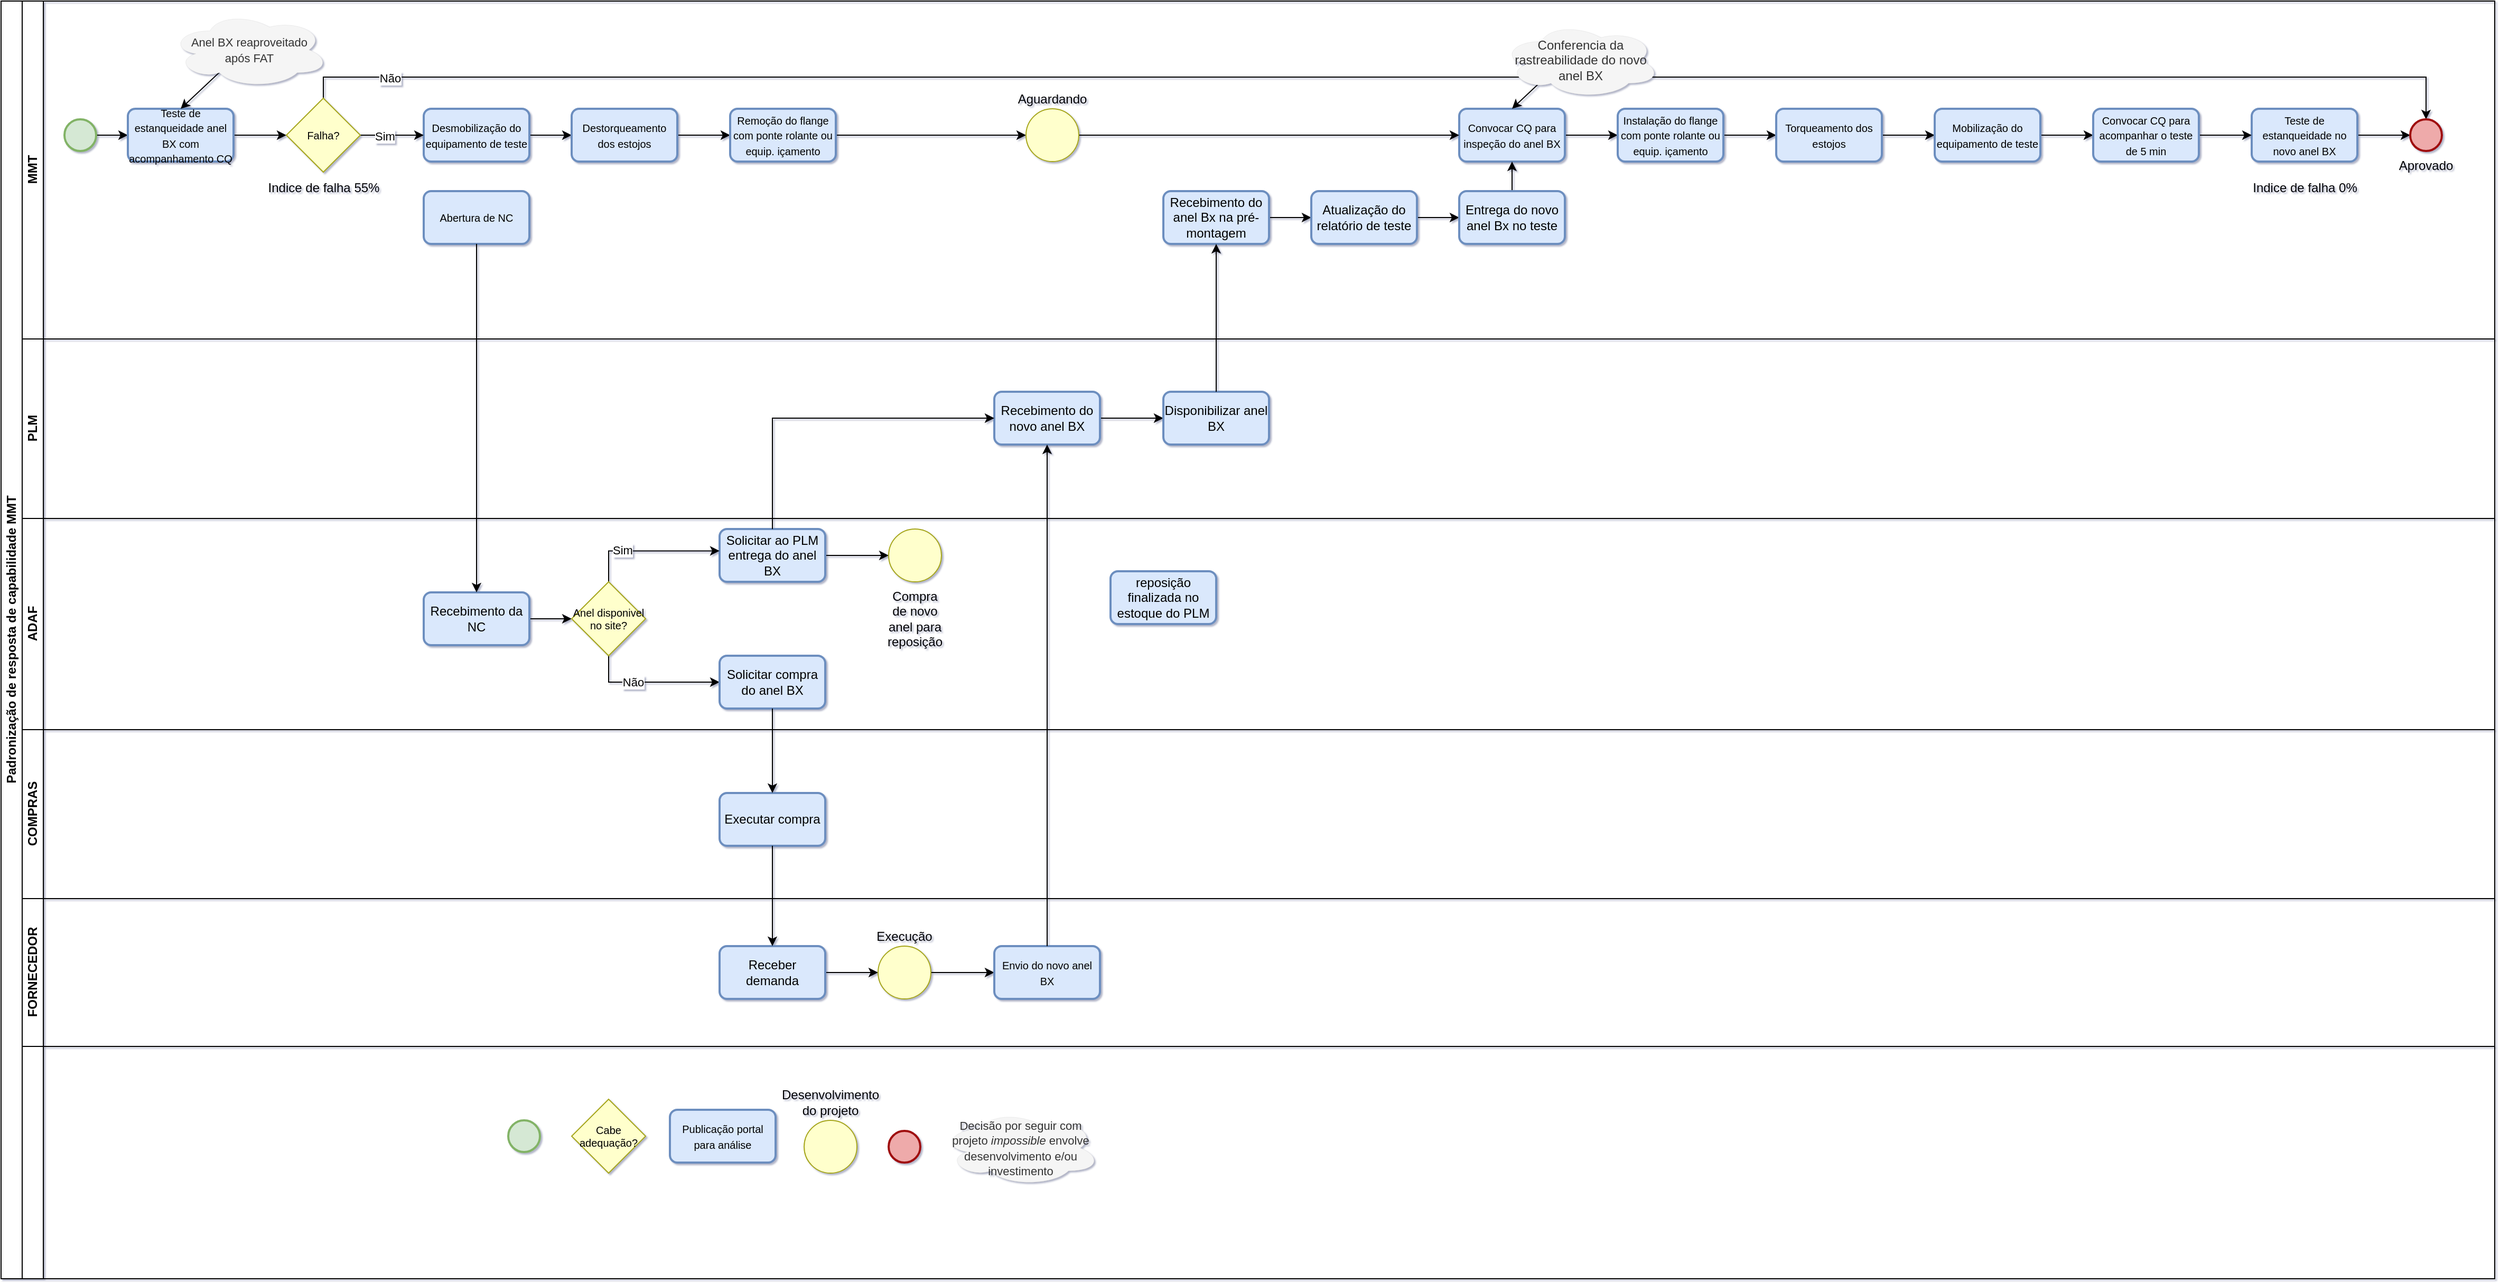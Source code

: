 <mxfile version="21.1.1" type="github">
  <diagram id="IMoWFRzWkRb1YAJqIgc9" name="Page-1">
    <mxGraphModel dx="2814" dy="1338" grid="1" gridSize="10" guides="1" tooltips="1" connect="1" arrows="1" fold="1" page="1" pageScale="1" pageWidth="1920" pageHeight="1200" math="0" shadow="1">
      <root>
        <mxCell id="0" />
        <mxCell id="1" parent="0" />
        <mxCell id="REOEvnUnP1cKmhOiyPTP-1" value="&lt;font style=&quot;font-size: 12px;&quot;&gt;Padronização de resposta de capabilidade MMT&lt;/font&gt;" style="swimlane;childLayout=stackLayout;resizeParent=1;resizeParentMax=0;horizontal=0;startSize=20;horizontalStack=0;html=1;rounded=0;fontSize=10;" parent="1" vertex="1">
          <mxGeometry x="10" y="10" width="2360" height="1210" as="geometry">
            <mxRectangle x="110" y="90" width="40" height="60" as="alternateBounds" />
          </mxGeometry>
        </mxCell>
        <mxCell id="REOEvnUnP1cKmhOiyPTP-2" value="MMT" style="swimlane;startSize=20;horizontal=0;html=1;rounded=0;" parent="REOEvnUnP1cKmhOiyPTP-1" vertex="1">
          <mxGeometry x="20" width="2340" height="320" as="geometry">
            <mxRectangle x="20" width="650" height="30" as="alternateBounds" />
          </mxGeometry>
        </mxCell>
        <mxCell id="REOEvnUnP1cKmhOiyPTP-8" style="edgeStyle=orthogonalEdgeStyle;rounded=0;orthogonalLoop=1;jettySize=auto;html=1;exitX=1;exitY=0.5;exitDx=0;exitDy=0;exitPerimeter=0;entryX=0;entryY=0.5;entryDx=0;entryDy=0;" parent="REOEvnUnP1cKmhOiyPTP-2" source="REOEvnUnP1cKmhOiyPTP-5" target="REOEvnUnP1cKmhOiyPTP-7" edge="1">
          <mxGeometry relative="1" as="geometry" />
        </mxCell>
        <mxCell id="REOEvnUnP1cKmhOiyPTP-5" value="" style="strokeWidth=2;html=1;shape=mxgraph.flowchart.start_2;whiteSpace=wrap;fillColor=#d5e8d4;strokeColor=#82b366;" parent="REOEvnUnP1cKmhOiyPTP-2" vertex="1">
          <mxGeometry x="40" y="112" width="30" height="30" as="geometry" />
        </mxCell>
        <mxCell id="rvxUXU9-gEQZc84r86SE-13" style="edgeStyle=orthogonalEdgeStyle;rounded=0;orthogonalLoop=1;jettySize=auto;html=1;exitX=1;exitY=0.5;exitDx=0;exitDy=0;entryX=0;entryY=0.5;entryDx=0;entryDy=0;" edge="1" parent="REOEvnUnP1cKmhOiyPTP-2" source="REOEvnUnP1cKmhOiyPTP-7" target="rvxUXU9-gEQZc84r86SE-8">
          <mxGeometry relative="1" as="geometry" />
        </mxCell>
        <mxCell id="REOEvnUnP1cKmhOiyPTP-7" value="&lt;span style=&quot;font-size: 10px;&quot;&gt;Teste de estanqueidade anel BX com acompanhamento CQ&lt;br&gt;&lt;/span&gt;" style="rounded=1;whiteSpace=wrap;html=1;absoluteArcSize=1;arcSize=14;strokeWidth=2;fillColor=#dae8fc;strokeColor=#6c8ebf;" parent="REOEvnUnP1cKmhOiyPTP-2" vertex="1">
          <mxGeometry x="100" y="102" width="100" height="50" as="geometry" />
        </mxCell>
        <mxCell id="rvxUXU9-gEQZc84r86SE-18" style="edgeStyle=orthogonalEdgeStyle;rounded=0;orthogonalLoop=1;jettySize=auto;html=1;exitX=1;exitY=0.5;exitDx=0;exitDy=0;entryX=0;entryY=0.5;entryDx=0;entryDy=0;" edge="1" parent="REOEvnUnP1cKmhOiyPTP-2" source="rvxUXU9-gEQZc84r86SE-7" target="rvxUXU9-gEQZc84r86SE-16">
          <mxGeometry relative="1" as="geometry" />
        </mxCell>
        <mxCell id="rvxUXU9-gEQZc84r86SE-7" value="&lt;span style=&quot;font-size: 10px;&quot;&gt;Desmobilização do equipamento de teste&lt;br&gt;&lt;/span&gt;" style="rounded=1;whiteSpace=wrap;html=1;absoluteArcSize=1;arcSize=14;strokeWidth=2;fillColor=#dae8fc;strokeColor=#6c8ebf;" vertex="1" parent="REOEvnUnP1cKmhOiyPTP-2">
          <mxGeometry x="380" y="102" width="100" height="50" as="geometry" />
        </mxCell>
        <mxCell id="rvxUXU9-gEQZc84r86SE-14" style="edgeStyle=orthogonalEdgeStyle;rounded=0;orthogonalLoop=1;jettySize=auto;html=1;exitX=1;exitY=0.5;exitDx=0;exitDy=0;entryX=0;entryY=0.5;entryDx=0;entryDy=0;" edge="1" parent="REOEvnUnP1cKmhOiyPTP-2" source="rvxUXU9-gEQZc84r86SE-8" target="rvxUXU9-gEQZc84r86SE-7">
          <mxGeometry relative="1" as="geometry" />
        </mxCell>
        <mxCell id="rvxUXU9-gEQZc84r86SE-15" value="Sim" style="edgeLabel;html=1;align=center;verticalAlign=middle;resizable=0;points=[];" vertex="1" connectable="0" parent="rvxUXU9-gEQZc84r86SE-14">
          <mxGeometry x="-0.242" y="-1" relative="1" as="geometry">
            <mxPoint as="offset" />
          </mxGeometry>
        </mxCell>
        <mxCell id="rvxUXU9-gEQZc84r86SE-91" style="edgeStyle=orthogonalEdgeStyle;rounded=0;orthogonalLoop=1;jettySize=auto;html=1;exitX=0.5;exitY=0;exitDx=0;exitDy=0;entryX=0.5;entryY=0;entryDx=0;entryDy=0;entryPerimeter=0;" edge="1" parent="REOEvnUnP1cKmhOiyPTP-2" source="rvxUXU9-gEQZc84r86SE-8" target="rvxUXU9-gEQZc84r86SE-84">
          <mxGeometry relative="1" as="geometry" />
        </mxCell>
        <mxCell id="rvxUXU9-gEQZc84r86SE-93" value="Não" style="edgeLabel;html=1;align=center;verticalAlign=middle;resizable=0;points=[];" vertex="1" connectable="0" parent="rvxUXU9-gEQZc84r86SE-91">
          <mxGeometry x="-0.919" y="-1" relative="1" as="geometry">
            <mxPoint as="offset" />
          </mxGeometry>
        </mxCell>
        <mxCell id="rvxUXU9-gEQZc84r86SE-8" value="Falha?" style="rhombus;whiteSpace=wrap;html=1;strokeColor=#a6a61d;fontSize=10;fillColor=#ffffcc;" vertex="1" parent="REOEvnUnP1cKmhOiyPTP-2">
          <mxGeometry x="250" y="92" width="70" height="70" as="geometry" />
        </mxCell>
        <mxCell id="rvxUXU9-gEQZc84r86SE-12" style="rounded=0;orthogonalLoop=1;jettySize=auto;html=1;exitX=0.31;exitY=0.8;exitDx=0;exitDy=0;exitPerimeter=0;entryX=0.5;entryY=0;entryDx=0;entryDy=0;" edge="1" parent="REOEvnUnP1cKmhOiyPTP-2" source="rvxUXU9-gEQZc84r86SE-9" target="REOEvnUnP1cKmhOiyPTP-7">
          <mxGeometry relative="1" as="geometry" />
        </mxCell>
        <mxCell id="rvxUXU9-gEQZc84r86SE-9" value="&lt;span style=&quot;font-size: 11px;&quot;&gt;Anel BX reaproveitado &lt;br&gt;após FAT&lt;/span&gt;" style="ellipse;shape=cloud;whiteSpace=wrap;html=1;fillColor=#f5f5f5;fontColor=#333333;strokeColor=#666666;shadow=0;strokeWidth=0;" vertex="1" parent="REOEvnUnP1cKmhOiyPTP-2">
          <mxGeometry x="140" y="10" width="150" height="72" as="geometry" />
        </mxCell>
        <mxCell id="rvxUXU9-gEQZc84r86SE-20" style="edgeStyle=orthogonalEdgeStyle;rounded=0;orthogonalLoop=1;jettySize=auto;html=1;exitX=1;exitY=0.5;exitDx=0;exitDy=0;entryX=0;entryY=0.5;entryDx=0;entryDy=0;" edge="1" parent="REOEvnUnP1cKmhOiyPTP-2" source="rvxUXU9-gEQZc84r86SE-16" target="rvxUXU9-gEQZc84r86SE-19">
          <mxGeometry relative="1" as="geometry" />
        </mxCell>
        <mxCell id="rvxUXU9-gEQZc84r86SE-16" value="&lt;span style=&quot;font-size: 10px;&quot;&gt;Destorqueamento dos estojos&lt;br&gt;&lt;/span&gt;" style="rounded=1;whiteSpace=wrap;html=1;absoluteArcSize=1;arcSize=14;strokeWidth=2;fillColor=#dae8fc;strokeColor=#6c8ebf;" vertex="1" parent="REOEvnUnP1cKmhOiyPTP-2">
          <mxGeometry x="520" y="102" width="100" height="50" as="geometry" />
        </mxCell>
        <mxCell id="rvxUXU9-gEQZc84r86SE-73" style="edgeStyle=none;rounded=0;orthogonalLoop=1;jettySize=auto;html=1;exitX=1;exitY=0.5;exitDx=0;exitDy=0;entryX=0;entryY=0.5;entryDx=0;entryDy=0;" edge="1" parent="REOEvnUnP1cKmhOiyPTP-2" source="rvxUXU9-gEQZc84r86SE-19" target="rvxUXU9-gEQZc84r86SE-72">
          <mxGeometry relative="1" as="geometry" />
        </mxCell>
        <mxCell id="rvxUXU9-gEQZc84r86SE-19" value="&lt;span style=&quot;font-size: 10px;&quot;&gt;Remoção do flange com ponte rolante ou equip. içamento&lt;br&gt;&lt;/span&gt;" style="rounded=1;whiteSpace=wrap;html=1;absoluteArcSize=1;arcSize=14;strokeWidth=2;fillColor=#dae8fc;strokeColor=#6c8ebf;" vertex="1" parent="REOEvnUnP1cKmhOiyPTP-2">
          <mxGeometry x="670" y="102" width="100" height="50" as="geometry" />
        </mxCell>
        <mxCell id="rvxUXU9-gEQZc84r86SE-64" style="edgeStyle=orthogonalEdgeStyle;rounded=0;orthogonalLoop=1;jettySize=auto;html=1;exitX=1;exitY=0.5;exitDx=0;exitDy=0;entryX=0;entryY=0.5;entryDx=0;entryDy=0;entryPerimeter=0;" edge="1" parent="REOEvnUnP1cKmhOiyPTP-2" source="rvxUXU9-gEQZc84r86SE-21" target="rvxUXU9-gEQZc84r86SE-24">
          <mxGeometry relative="1" as="geometry">
            <mxPoint x="1510" y="127" as="targetPoint" />
          </mxGeometry>
        </mxCell>
        <mxCell id="rvxUXU9-gEQZc84r86SE-21" value="&lt;span style=&quot;font-size: 10px;&quot;&gt;Convocar CQ para inspeção do anel BX&lt;br&gt;&lt;/span&gt;" style="rounded=1;whiteSpace=wrap;html=1;absoluteArcSize=1;arcSize=14;strokeWidth=2;fillColor=#dae8fc;strokeColor=#6c8ebf;" vertex="1" parent="REOEvnUnP1cKmhOiyPTP-2">
          <mxGeometry x="1360" y="102" width="100" height="50" as="geometry" />
        </mxCell>
        <mxCell id="rvxUXU9-gEQZc84r86SE-71" style="edgeStyle=none;rounded=0;orthogonalLoop=1;jettySize=auto;html=1;exitX=1;exitY=0.5;exitDx=0;exitDy=0;entryX=0;entryY=0.5;entryDx=0;entryDy=0;" edge="1" parent="REOEvnUnP1cKmhOiyPTP-2" source="rvxUXU9-gEQZc84r86SE-24" target="rvxUXU9-gEQZc84r86SE-26">
          <mxGeometry relative="1" as="geometry" />
        </mxCell>
        <mxCell id="rvxUXU9-gEQZc84r86SE-24" value="&lt;span style=&quot;font-size: 10px;&quot;&gt;Instalação do flange com ponte rolante ou equip. içamento&lt;br&gt;&lt;/span&gt;" style="rounded=1;whiteSpace=wrap;html=1;absoluteArcSize=1;arcSize=14;strokeWidth=2;fillColor=#dae8fc;strokeColor=#6c8ebf;" vertex="1" parent="REOEvnUnP1cKmhOiyPTP-2">
          <mxGeometry x="1510" y="102" width="100" height="50" as="geometry" />
        </mxCell>
        <mxCell id="rvxUXU9-gEQZc84r86SE-79" style="edgeStyle=none;rounded=0;orthogonalLoop=1;jettySize=auto;html=1;exitX=1;exitY=0.5;exitDx=0;exitDy=0;entryX=0;entryY=0.5;entryDx=0;entryDy=0;" edge="1" parent="REOEvnUnP1cKmhOiyPTP-2" source="rvxUXU9-gEQZc84r86SE-26" target="rvxUXU9-gEQZc84r86SE-78">
          <mxGeometry relative="1" as="geometry" />
        </mxCell>
        <mxCell id="rvxUXU9-gEQZc84r86SE-26" value="&lt;span style=&quot;font-size: 10px;&quot;&gt;Torqueamento dos estojos&lt;br&gt;&lt;/span&gt;" style="rounded=1;whiteSpace=wrap;html=1;absoluteArcSize=1;arcSize=14;strokeWidth=2;fillColor=#dae8fc;strokeColor=#6c8ebf;" vertex="1" parent="REOEvnUnP1cKmhOiyPTP-2">
          <mxGeometry x="1660" y="102" width="100" height="50" as="geometry" />
        </mxCell>
        <mxCell id="rvxUXU9-gEQZc84r86SE-27" value="&lt;span style=&quot;font-size: 10px;&quot;&gt;Abertura de NC&lt;br&gt;&lt;/span&gt;" style="rounded=1;whiteSpace=wrap;html=1;absoluteArcSize=1;arcSize=14;strokeWidth=2;fillColor=#dae8fc;strokeColor=#6c8ebf;" vertex="1" parent="REOEvnUnP1cKmhOiyPTP-2">
          <mxGeometry x="380" y="180" width="100" height="50" as="geometry" />
        </mxCell>
        <mxCell id="rvxUXU9-gEQZc84r86SE-61" style="edgeStyle=orthogonalEdgeStyle;rounded=0;orthogonalLoop=1;jettySize=auto;html=1;exitX=1;exitY=0.5;exitDx=0;exitDy=0;entryX=0;entryY=0.5;entryDx=0;entryDy=0;" edge="1" parent="REOEvnUnP1cKmhOiyPTP-2" source="rvxUXU9-gEQZc84r86SE-58" target="rvxUXU9-gEQZc84r86SE-59">
          <mxGeometry relative="1" as="geometry" />
        </mxCell>
        <mxCell id="rvxUXU9-gEQZc84r86SE-58" value="Recebimento do anel Bx na pré-montagem" style="rounded=1;whiteSpace=wrap;html=1;absoluteArcSize=1;arcSize=14;strokeWidth=2;fillColor=#dae8fc;strokeColor=#6c8ebf;" vertex="1" parent="REOEvnUnP1cKmhOiyPTP-2">
          <mxGeometry x="1080" y="180" width="100" height="50" as="geometry" />
        </mxCell>
        <mxCell id="rvxUXU9-gEQZc84r86SE-76" style="edgeStyle=none;rounded=0;orthogonalLoop=1;jettySize=auto;html=1;exitX=1;exitY=0.5;exitDx=0;exitDy=0;entryX=0;entryY=0.5;entryDx=0;entryDy=0;" edge="1" parent="REOEvnUnP1cKmhOiyPTP-2" source="rvxUXU9-gEQZc84r86SE-59" target="rvxUXU9-gEQZc84r86SE-62">
          <mxGeometry relative="1" as="geometry" />
        </mxCell>
        <mxCell id="rvxUXU9-gEQZc84r86SE-59" value="Atualização do relatório de teste" style="rounded=1;whiteSpace=wrap;html=1;absoluteArcSize=1;arcSize=14;strokeWidth=2;fillColor=#dae8fc;strokeColor=#6c8ebf;" vertex="1" parent="REOEvnUnP1cKmhOiyPTP-2">
          <mxGeometry x="1220" y="180" width="100" height="50" as="geometry" />
        </mxCell>
        <mxCell id="rvxUXU9-gEQZc84r86SE-75" style="edgeStyle=none;rounded=0;orthogonalLoop=1;jettySize=auto;html=1;exitX=0.5;exitY=0;exitDx=0;exitDy=0;entryX=0.5;entryY=1;entryDx=0;entryDy=0;" edge="1" parent="REOEvnUnP1cKmhOiyPTP-2" source="rvxUXU9-gEQZc84r86SE-62" target="rvxUXU9-gEQZc84r86SE-21">
          <mxGeometry relative="1" as="geometry" />
        </mxCell>
        <mxCell id="rvxUXU9-gEQZc84r86SE-62" value="Entrega do novo anel Bx no teste" style="rounded=1;whiteSpace=wrap;html=1;absoluteArcSize=1;arcSize=14;strokeWidth=2;fillColor=#dae8fc;strokeColor=#6c8ebf;" vertex="1" parent="REOEvnUnP1cKmhOiyPTP-2">
          <mxGeometry x="1360" y="180" width="100" height="50" as="geometry" />
        </mxCell>
        <mxCell id="rvxUXU9-gEQZc84r86SE-69" style="rounded=0;orthogonalLoop=1;jettySize=auto;html=1;exitX=0.31;exitY=0.8;exitDx=0;exitDy=0;exitPerimeter=0;entryX=0.5;entryY=0;entryDx=0;entryDy=0;" edge="1" parent="REOEvnUnP1cKmhOiyPTP-2" target="rvxUXU9-gEQZc84r86SE-21">
          <mxGeometry relative="1" as="geometry">
            <mxPoint x="1446.5" y="67.6" as="sourcePoint" />
            <mxPoint x="1325" y="65" as="targetPoint" />
          </mxGeometry>
        </mxCell>
        <mxCell id="rvxUXU9-gEQZc84r86SE-66" value="Conferencia da rastreabilidade do novo anel BX" style="ellipse;shape=cloud;whiteSpace=wrap;html=1;fillColor=#f5f5f5;fontColor=#333333;strokeColor=#666666;shadow=0;strokeWidth=0;" vertex="1" parent="REOEvnUnP1cKmhOiyPTP-2">
          <mxGeometry x="1400" y="20" width="150" height="72" as="geometry" />
        </mxCell>
        <mxCell id="rvxUXU9-gEQZc84r86SE-74" style="edgeStyle=none;rounded=0;orthogonalLoop=1;jettySize=auto;html=1;exitX=1;exitY=0.5;exitDx=0;exitDy=0;entryX=0;entryY=0.5;entryDx=0;entryDy=0;" edge="1" parent="REOEvnUnP1cKmhOiyPTP-2" source="rvxUXU9-gEQZc84r86SE-72" target="rvxUXU9-gEQZc84r86SE-21">
          <mxGeometry relative="1" as="geometry" />
        </mxCell>
        <mxCell id="rvxUXU9-gEQZc84r86SE-72" value="Aguardando" style="ellipse;whiteSpace=wrap;html=1;aspect=fixed;fillColor=#FFFFCC;strokeColor=#A6A61D;labelPosition=center;verticalLabelPosition=top;align=center;verticalAlign=bottom;" vertex="1" parent="REOEvnUnP1cKmhOiyPTP-2">
          <mxGeometry x="950" y="102" width="50" height="50" as="geometry" />
        </mxCell>
        <mxCell id="rvxUXU9-gEQZc84r86SE-87" style="edgeStyle=none;rounded=0;orthogonalLoop=1;jettySize=auto;html=1;exitX=1;exitY=0.5;exitDx=0;exitDy=0;entryX=0;entryY=0.5;entryDx=0;entryDy=0;entryPerimeter=0;" edge="1" parent="REOEvnUnP1cKmhOiyPTP-2" source="rvxUXU9-gEQZc84r86SE-77" target="rvxUXU9-gEQZc84r86SE-84">
          <mxGeometry relative="1" as="geometry" />
        </mxCell>
        <mxCell id="rvxUXU9-gEQZc84r86SE-77" value="&lt;span style=&quot;font-size: 10px;&quot;&gt;Teste de estanqueidade no novo anel BX&lt;br&gt;&lt;/span&gt;" style="rounded=1;whiteSpace=wrap;html=1;absoluteArcSize=1;arcSize=14;strokeWidth=2;fillColor=#dae8fc;strokeColor=#6c8ebf;" vertex="1" parent="REOEvnUnP1cKmhOiyPTP-2">
          <mxGeometry x="2110" y="102" width="100" height="50" as="geometry" />
        </mxCell>
        <mxCell id="rvxUXU9-gEQZc84r86SE-82" style="edgeStyle=none;rounded=0;orthogonalLoop=1;jettySize=auto;html=1;exitX=1;exitY=0.5;exitDx=0;exitDy=0;entryX=0;entryY=0.5;entryDx=0;entryDy=0;" edge="1" parent="REOEvnUnP1cKmhOiyPTP-2" source="rvxUXU9-gEQZc84r86SE-78" target="rvxUXU9-gEQZc84r86SE-81">
          <mxGeometry relative="1" as="geometry" />
        </mxCell>
        <mxCell id="rvxUXU9-gEQZc84r86SE-78" value="&lt;span style=&quot;font-size: 10px;&quot;&gt;Mobilização do equipamento de teste&lt;br&gt;&lt;/span&gt;" style="rounded=1;whiteSpace=wrap;html=1;absoluteArcSize=1;arcSize=14;strokeWidth=2;fillColor=#dae8fc;strokeColor=#6c8ebf;" vertex="1" parent="REOEvnUnP1cKmhOiyPTP-2">
          <mxGeometry x="1810" y="102" width="100" height="50" as="geometry" />
        </mxCell>
        <mxCell id="rvxUXU9-gEQZc84r86SE-83" style="edgeStyle=none;rounded=0;orthogonalLoop=1;jettySize=auto;html=1;exitX=1;exitY=0.5;exitDx=0;exitDy=0;entryX=0;entryY=0.5;entryDx=0;entryDy=0;" edge="1" parent="REOEvnUnP1cKmhOiyPTP-2" source="rvxUXU9-gEQZc84r86SE-81" target="rvxUXU9-gEQZc84r86SE-77">
          <mxGeometry relative="1" as="geometry" />
        </mxCell>
        <mxCell id="rvxUXU9-gEQZc84r86SE-81" value="&lt;span style=&quot;font-size: 10px;&quot;&gt;Convocar CQ para acompanhar o teste de 5 min&lt;br&gt;&lt;/span&gt;" style="rounded=1;whiteSpace=wrap;html=1;absoluteArcSize=1;arcSize=14;strokeWidth=2;fillColor=#dae8fc;strokeColor=#6c8ebf;" vertex="1" parent="REOEvnUnP1cKmhOiyPTP-2">
          <mxGeometry x="1960" y="102" width="100" height="50" as="geometry" />
        </mxCell>
        <mxCell id="rvxUXU9-gEQZc84r86SE-84" value="Aprovado" style="strokeWidth=2;html=1;shape=mxgraph.flowchart.start_2;whiteSpace=wrap;fillColor=#eeaaaa;strokeColor=#9f0d0d;labelPosition=center;verticalLabelPosition=bottom;align=center;verticalAlign=top;" vertex="1" parent="REOEvnUnP1cKmhOiyPTP-2">
          <mxGeometry x="2260" y="112" width="30" height="30" as="geometry" />
        </mxCell>
        <mxCell id="rvxUXU9-gEQZc84r86SE-85" value="Indice de falha 55%" style="text;html=1;align=center;verticalAlign=middle;resizable=0;points=[];autosize=1;strokeColor=none;fillColor=none;" vertex="1" parent="REOEvnUnP1cKmhOiyPTP-2">
          <mxGeometry x="220" y="162" width="130" height="30" as="geometry" />
        </mxCell>
        <mxCell id="rvxUXU9-gEQZc84r86SE-86" value="Indice de falha 0%" style="text;html=1;align=center;verticalAlign=middle;resizable=0;points=[];autosize=1;strokeColor=none;fillColor=none;" vertex="1" parent="REOEvnUnP1cKmhOiyPTP-2">
          <mxGeometry x="2100" y="162" width="120" height="30" as="geometry" />
        </mxCell>
        <mxCell id="rvxUXU9-gEQZc84r86SE-53" value="PLM" style="swimlane;startSize=20;horizontal=0;html=1;rounded=0;" vertex="1" parent="REOEvnUnP1cKmhOiyPTP-1">
          <mxGeometry x="20" y="320" width="2340" height="170" as="geometry">
            <mxRectangle x="20" width="650" height="30" as="alternateBounds" />
          </mxGeometry>
        </mxCell>
        <mxCell id="rvxUXU9-gEQZc84r86SE-57" style="edgeStyle=orthogonalEdgeStyle;rounded=0;orthogonalLoop=1;jettySize=auto;html=1;exitX=1;exitY=0.5;exitDx=0;exitDy=0;entryX=0;entryY=0.5;entryDx=0;entryDy=0;" edge="1" parent="rvxUXU9-gEQZc84r86SE-53" source="rvxUXU9-gEQZc84r86SE-47" target="rvxUXU9-gEQZc84r86SE-54">
          <mxGeometry relative="1" as="geometry" />
        </mxCell>
        <mxCell id="rvxUXU9-gEQZc84r86SE-47" value="Recebimento do novo anel BX&lt;span style=&quot;font-size: 10px;&quot;&gt;&lt;br&gt;&lt;/span&gt;" style="rounded=1;whiteSpace=wrap;html=1;absoluteArcSize=1;arcSize=14;strokeWidth=2;fillColor=#dae8fc;strokeColor=#6c8ebf;" vertex="1" parent="rvxUXU9-gEQZc84r86SE-53">
          <mxGeometry x="920" y="50" width="100" height="50" as="geometry" />
        </mxCell>
        <mxCell id="rvxUXU9-gEQZc84r86SE-54" value="Disponibilizar anel BX" style="rounded=1;whiteSpace=wrap;html=1;absoluteArcSize=1;arcSize=14;strokeWidth=2;fillColor=#dae8fc;strokeColor=#6c8ebf;" vertex="1" parent="rvxUXU9-gEQZc84r86SE-53">
          <mxGeometry x="1080" y="50" width="100" height="50" as="geometry" />
        </mxCell>
        <mxCell id="REOEvnUnP1cKmhOiyPTP-3" value="ADAF" style="swimlane;startSize=20;horizontal=0;html=1;rounded=0;labelPosition=center;verticalLabelPosition=middle;align=center;verticalAlign=middle;" parent="REOEvnUnP1cKmhOiyPTP-1" vertex="1">
          <mxGeometry x="20" y="490" width="2340" height="200" as="geometry">
            <mxRectangle x="20" y="80" width="880" height="30" as="alternateBounds" />
          </mxGeometry>
        </mxCell>
        <mxCell id="rvxUXU9-gEQZc84r86SE-32" style="edgeStyle=orthogonalEdgeStyle;rounded=0;orthogonalLoop=1;jettySize=auto;html=1;exitX=1;exitY=0.5;exitDx=0;exitDy=0;entryX=0;entryY=0.5;entryDx=0;entryDy=0;" edge="1" parent="REOEvnUnP1cKmhOiyPTP-3" source="rvxUXU9-gEQZc84r86SE-28" target="rvxUXU9-gEQZc84r86SE-31">
          <mxGeometry relative="1" as="geometry" />
        </mxCell>
        <mxCell id="rvxUXU9-gEQZc84r86SE-28" value="Recebimento da NC" style="rounded=1;whiteSpace=wrap;html=1;absoluteArcSize=1;arcSize=14;strokeWidth=2;fillColor=#dae8fc;strokeColor=#6c8ebf;" vertex="1" parent="REOEvnUnP1cKmhOiyPTP-3">
          <mxGeometry x="380" y="70" width="100" height="50" as="geometry" />
        </mxCell>
        <mxCell id="rvxUXU9-gEQZc84r86SE-90" style="edgeStyle=none;rounded=0;orthogonalLoop=1;jettySize=auto;html=1;exitX=1;exitY=0.5;exitDx=0;exitDy=0;entryX=0;entryY=0.5;entryDx=0;entryDy=0;" edge="1" parent="REOEvnUnP1cKmhOiyPTP-3" source="rvxUXU9-gEQZc84r86SE-29" target="rvxUXU9-gEQZc84r86SE-89">
          <mxGeometry relative="1" as="geometry" />
        </mxCell>
        <mxCell id="rvxUXU9-gEQZc84r86SE-29" value="Solicitar ao PLM entrega do anel BX" style="rounded=1;whiteSpace=wrap;html=1;absoluteArcSize=1;arcSize=14;strokeWidth=2;fillColor=#dae8fc;strokeColor=#6c8ebf;" vertex="1" parent="REOEvnUnP1cKmhOiyPTP-3">
          <mxGeometry x="660" y="10" width="100" height="50" as="geometry" />
        </mxCell>
        <mxCell id="rvxUXU9-gEQZc84r86SE-33" style="edgeStyle=orthogonalEdgeStyle;rounded=0;orthogonalLoop=1;jettySize=auto;html=1;exitX=0.5;exitY=0;exitDx=0;exitDy=0;entryX=0;entryY=0.414;entryDx=0;entryDy=0;entryPerimeter=0;" edge="1" parent="REOEvnUnP1cKmhOiyPTP-3" source="rvxUXU9-gEQZc84r86SE-31" target="rvxUXU9-gEQZc84r86SE-29">
          <mxGeometry relative="1" as="geometry" />
        </mxCell>
        <mxCell id="rvxUXU9-gEQZc84r86SE-34" value="Sim" style="edgeLabel;html=1;align=center;verticalAlign=middle;resizable=0;points=[];" vertex="1" connectable="0" parent="rvxUXU9-gEQZc84r86SE-33">
          <mxGeometry x="-0.365" y="1" relative="1" as="geometry">
            <mxPoint as="offset" />
          </mxGeometry>
        </mxCell>
        <mxCell id="rvxUXU9-gEQZc84r86SE-37" style="edgeStyle=orthogonalEdgeStyle;rounded=0;orthogonalLoop=1;jettySize=auto;html=1;exitX=0.5;exitY=1;exitDx=0;exitDy=0;entryX=0;entryY=0.5;entryDx=0;entryDy=0;" edge="1" parent="REOEvnUnP1cKmhOiyPTP-3" source="rvxUXU9-gEQZc84r86SE-31" target="rvxUXU9-gEQZc84r86SE-36">
          <mxGeometry relative="1" as="geometry" />
        </mxCell>
        <mxCell id="rvxUXU9-gEQZc84r86SE-38" value="Não" style="edgeLabel;html=1;align=center;verticalAlign=middle;resizable=0;points=[];" vertex="1" connectable="0" parent="rvxUXU9-gEQZc84r86SE-37">
          <mxGeometry x="-0.272" relative="1" as="geometry">
            <mxPoint as="offset" />
          </mxGeometry>
        </mxCell>
        <mxCell id="rvxUXU9-gEQZc84r86SE-31" value="Anel disponivel no site?" style="rhombus;whiteSpace=wrap;html=1;strokeColor=#a6a61d;fontSize=10;fillColor=#ffffcc;" vertex="1" parent="REOEvnUnP1cKmhOiyPTP-3">
          <mxGeometry x="520" y="60" width="70" height="70" as="geometry" />
        </mxCell>
        <mxCell id="rvxUXU9-gEQZc84r86SE-36" value="Solicitar compra do anel BX" style="rounded=1;whiteSpace=wrap;html=1;absoluteArcSize=1;arcSize=14;strokeWidth=2;fillColor=#dae8fc;strokeColor=#6c8ebf;" vertex="1" parent="REOEvnUnP1cKmhOiyPTP-3">
          <mxGeometry x="660" y="130" width="100" height="50" as="geometry" />
        </mxCell>
        <mxCell id="rvxUXU9-gEQZc84r86SE-89" value="Compra de novo anel para reposição" style="ellipse;whiteSpace=wrap;html=1;aspect=fixed;fillColor=#FFFFCC;strokeColor=#A6A61D;labelPosition=center;verticalLabelPosition=bottom;align=center;verticalAlign=top;" vertex="1" parent="REOEvnUnP1cKmhOiyPTP-3">
          <mxGeometry x="820" y="10" width="50" height="50" as="geometry" />
        </mxCell>
        <mxCell id="rvxUXU9-gEQZc84r86SE-95" value="reposição finalizada no estoque do PLM&lt;span style=&quot;font-size: 10px;&quot;&gt;&lt;br&gt;&lt;/span&gt;" style="rounded=1;whiteSpace=wrap;html=1;absoluteArcSize=1;arcSize=14;strokeWidth=2;fillColor=#dae8fc;strokeColor=#6c8ebf;" vertex="1" parent="REOEvnUnP1cKmhOiyPTP-3">
          <mxGeometry x="1030" y="50" width="100" height="50" as="geometry" />
        </mxCell>
        <mxCell id="REOEvnUnP1cKmhOiyPTP-4" value="COMPRAS" style="swimlane;startSize=20;horizontal=0;html=1;rounded=0;" parent="REOEvnUnP1cKmhOiyPTP-1" vertex="1">
          <mxGeometry x="20" y="690" width="2340" height="160" as="geometry">
            <mxRectangle x="20" y="200" width="880" height="30" as="alternateBounds" />
          </mxGeometry>
        </mxCell>
        <mxCell id="rvxUXU9-gEQZc84r86SE-35" value="Executar compra" style="rounded=1;whiteSpace=wrap;html=1;absoluteArcSize=1;arcSize=14;strokeWidth=2;fillColor=#dae8fc;strokeColor=#6c8ebf;" vertex="1" parent="REOEvnUnP1cKmhOiyPTP-4">
          <mxGeometry x="660" y="60" width="100" height="50" as="geometry" />
        </mxCell>
        <mxCell id="3ngB4kAbQusvfdiSP5Xu-5" value="FORNECEDOR" style="swimlane;startSize=20;horizontal=0;html=1;rounded=0;" parent="REOEvnUnP1cKmhOiyPTP-1" vertex="1">
          <mxGeometry x="20" y="850" width="2340" height="140" as="geometry">
            <mxRectangle x="20" y="330" width="780" height="30" as="alternateBounds" />
          </mxGeometry>
        </mxCell>
        <mxCell id="rvxUXU9-gEQZc84r86SE-48" style="edgeStyle=orthogonalEdgeStyle;rounded=0;orthogonalLoop=1;jettySize=auto;html=1;exitX=1;exitY=0.5;exitDx=0;exitDy=0;entryX=0;entryY=0.5;entryDx=0;entryDy=0;" edge="1" parent="3ngB4kAbQusvfdiSP5Xu-5" source="rvxUXU9-gEQZc84r86SE-43" target="rvxUXU9-gEQZc84r86SE-45">
          <mxGeometry relative="1" as="geometry" />
        </mxCell>
        <mxCell id="rvxUXU9-gEQZc84r86SE-43" value="Receber demanda" style="rounded=1;whiteSpace=wrap;html=1;absoluteArcSize=1;arcSize=14;strokeWidth=2;fillColor=#dae8fc;strokeColor=#6c8ebf;" vertex="1" parent="3ngB4kAbQusvfdiSP5Xu-5">
          <mxGeometry x="660" y="45" width="100" height="50" as="geometry" />
        </mxCell>
        <mxCell id="rvxUXU9-gEQZc84r86SE-49" style="edgeStyle=orthogonalEdgeStyle;rounded=0;orthogonalLoop=1;jettySize=auto;html=1;exitX=1;exitY=0.5;exitDx=0;exitDy=0;entryX=0;entryY=0.5;entryDx=0;entryDy=0;" edge="1" parent="3ngB4kAbQusvfdiSP5Xu-5" source="rvxUXU9-gEQZc84r86SE-45" target="rvxUXU9-gEQZc84r86SE-46">
          <mxGeometry relative="1" as="geometry" />
        </mxCell>
        <mxCell id="rvxUXU9-gEQZc84r86SE-45" value="Execução" style="ellipse;whiteSpace=wrap;html=1;aspect=fixed;fillColor=#FFFFCC;strokeColor=#A6A61D;labelPosition=center;verticalLabelPosition=top;align=center;verticalAlign=bottom;" vertex="1" parent="3ngB4kAbQusvfdiSP5Xu-5">
          <mxGeometry x="810" y="45" width="50" height="50" as="geometry" />
        </mxCell>
        <mxCell id="rvxUXU9-gEQZc84r86SE-46" value="&lt;span style=&quot;font-size: 10px;&quot;&gt;Envio do novo anel BX&lt;br&gt;&lt;/span&gt;" style="rounded=1;whiteSpace=wrap;html=1;absoluteArcSize=1;arcSize=14;strokeWidth=2;fillColor=#dae8fc;strokeColor=#6c8ebf;" vertex="1" parent="3ngB4kAbQusvfdiSP5Xu-5">
          <mxGeometry x="920" y="45" width="100" height="50" as="geometry" />
        </mxCell>
        <mxCell id="rvxUXU9-gEQZc84r86SE-39" style="swimlane;startSize=20;horizontal=0;html=1;rounded=0;" vertex="1" parent="REOEvnUnP1cKmhOiyPTP-1">
          <mxGeometry x="20" y="990" width="2340" height="220" as="geometry">
            <mxRectangle x="20" y="330" width="780" height="30" as="alternateBounds" />
          </mxGeometry>
        </mxCell>
        <mxCell id="rvxUXU9-gEQZc84r86SE-1" value="Desenvolvimento do projeto" style="ellipse;whiteSpace=wrap;html=1;aspect=fixed;fillColor=#FFFFCC;strokeColor=#A6A61D;labelPosition=center;verticalLabelPosition=top;align=center;verticalAlign=bottom;" vertex="1" parent="rvxUXU9-gEQZc84r86SE-39">
          <mxGeometry x="740" y="70" width="50" height="50" as="geometry" />
        </mxCell>
        <mxCell id="rvxUXU9-gEQZc84r86SE-2" value="&lt;span style=&quot;font-size: 10px;&quot;&gt;Publicação portal para análise&lt;br&gt;&lt;/span&gt;" style="rounded=1;whiteSpace=wrap;html=1;absoluteArcSize=1;arcSize=14;strokeWidth=2;fillColor=#dae8fc;strokeColor=#6c8ebf;" vertex="1" parent="rvxUXU9-gEQZc84r86SE-39">
          <mxGeometry x="613" y="60" width="100" height="50" as="geometry" />
        </mxCell>
        <mxCell id="rvxUXU9-gEQZc84r86SE-3" value="" style="strokeWidth=2;html=1;shape=mxgraph.flowchart.start_2;whiteSpace=wrap;fillColor=#d5e8d4;strokeColor=#82b366;" vertex="1" parent="rvxUXU9-gEQZc84r86SE-39">
          <mxGeometry x="460" y="70" width="30" height="30" as="geometry" />
        </mxCell>
        <mxCell id="rvxUXU9-gEQZc84r86SE-4" value="Cabe adequação?" style="rhombus;whiteSpace=wrap;html=1;strokeColor=#a6a61d;fontSize=10;fillColor=#ffffcc;" vertex="1" parent="rvxUXU9-gEQZc84r86SE-39">
          <mxGeometry x="520" y="50" width="70" height="70" as="geometry" />
        </mxCell>
        <mxCell id="rvxUXU9-gEQZc84r86SE-5" value="" style="strokeWidth=2;html=1;shape=mxgraph.flowchart.start_2;whiteSpace=wrap;fillColor=#eeaaaa;strokeColor=#9f0d0d;" vertex="1" parent="rvxUXU9-gEQZc84r86SE-39">
          <mxGeometry x="820" y="80" width="30" height="30" as="geometry" />
        </mxCell>
        <mxCell id="rvxUXU9-gEQZc84r86SE-6" value="&lt;font style=&quot;font-size: 11px;&quot;&gt;Decisão por seguir com projeto &lt;i&gt;impossible &lt;/i&gt;envolve desenvolvimento e/ou investimento&lt;/font&gt;" style="ellipse;shape=cloud;whiteSpace=wrap;html=1;fillColor=#f5f5f5;fontColor=#333333;strokeColor=#666666;shadow=0;strokeWidth=0;" vertex="1" parent="rvxUXU9-gEQZc84r86SE-39">
          <mxGeometry x="870" y="60" width="150" height="72" as="geometry" />
        </mxCell>
        <mxCell id="rvxUXU9-gEQZc84r86SE-30" style="edgeStyle=orthogonalEdgeStyle;rounded=0;orthogonalLoop=1;jettySize=auto;html=1;exitX=0.5;exitY=1;exitDx=0;exitDy=0;entryX=0.5;entryY=0;entryDx=0;entryDy=0;" edge="1" parent="REOEvnUnP1cKmhOiyPTP-1" source="rvxUXU9-gEQZc84r86SE-27" target="rvxUXU9-gEQZc84r86SE-28">
          <mxGeometry relative="1" as="geometry" />
        </mxCell>
        <mxCell id="rvxUXU9-gEQZc84r86SE-41" style="edgeStyle=orthogonalEdgeStyle;rounded=0;orthogonalLoop=1;jettySize=auto;html=1;exitX=0.5;exitY=1;exitDx=0;exitDy=0;entryX=0.5;entryY=0;entryDx=0;entryDy=0;" edge="1" parent="REOEvnUnP1cKmhOiyPTP-1" source="rvxUXU9-gEQZc84r86SE-36" target="rvxUXU9-gEQZc84r86SE-35">
          <mxGeometry relative="1" as="geometry">
            <mxPoint x="680" y="740" as="targetPoint" />
          </mxGeometry>
        </mxCell>
        <mxCell id="rvxUXU9-gEQZc84r86SE-50" style="edgeStyle=orthogonalEdgeStyle;rounded=0;orthogonalLoop=1;jettySize=auto;html=1;exitX=0.5;exitY=0;exitDx=0;exitDy=0;entryX=0.5;entryY=1;entryDx=0;entryDy=0;" edge="1" parent="REOEvnUnP1cKmhOiyPTP-1" source="rvxUXU9-gEQZc84r86SE-46" target="rvxUXU9-gEQZc84r86SE-47">
          <mxGeometry relative="1" as="geometry" />
        </mxCell>
        <mxCell id="rvxUXU9-gEQZc84r86SE-55" style="edgeStyle=orthogonalEdgeStyle;rounded=0;orthogonalLoop=1;jettySize=auto;html=1;exitX=0.5;exitY=1;exitDx=0;exitDy=0;entryX=0.5;entryY=0;entryDx=0;entryDy=0;" edge="1" parent="REOEvnUnP1cKmhOiyPTP-1" source="rvxUXU9-gEQZc84r86SE-35" target="rvxUXU9-gEQZc84r86SE-43">
          <mxGeometry relative="1" as="geometry" />
        </mxCell>
        <mxCell id="rvxUXU9-gEQZc84r86SE-60" style="edgeStyle=orthogonalEdgeStyle;rounded=0;orthogonalLoop=1;jettySize=auto;html=1;exitX=0.5;exitY=0;exitDx=0;exitDy=0;entryX=0.5;entryY=1;entryDx=0;entryDy=0;" edge="1" parent="REOEvnUnP1cKmhOiyPTP-1" source="rvxUXU9-gEQZc84r86SE-54" target="rvxUXU9-gEQZc84r86SE-58">
          <mxGeometry relative="1" as="geometry" />
        </mxCell>
        <mxCell id="rvxUXU9-gEQZc84r86SE-88" style="edgeStyle=orthogonalEdgeStyle;rounded=0;orthogonalLoop=1;jettySize=auto;html=1;exitX=0.5;exitY=0;exitDx=0;exitDy=0;entryX=0;entryY=0.5;entryDx=0;entryDy=0;" edge="1" parent="REOEvnUnP1cKmhOiyPTP-1" source="rvxUXU9-gEQZc84r86SE-29" target="rvxUXU9-gEQZc84r86SE-47">
          <mxGeometry relative="1" as="geometry" />
        </mxCell>
      </root>
    </mxGraphModel>
  </diagram>
</mxfile>
